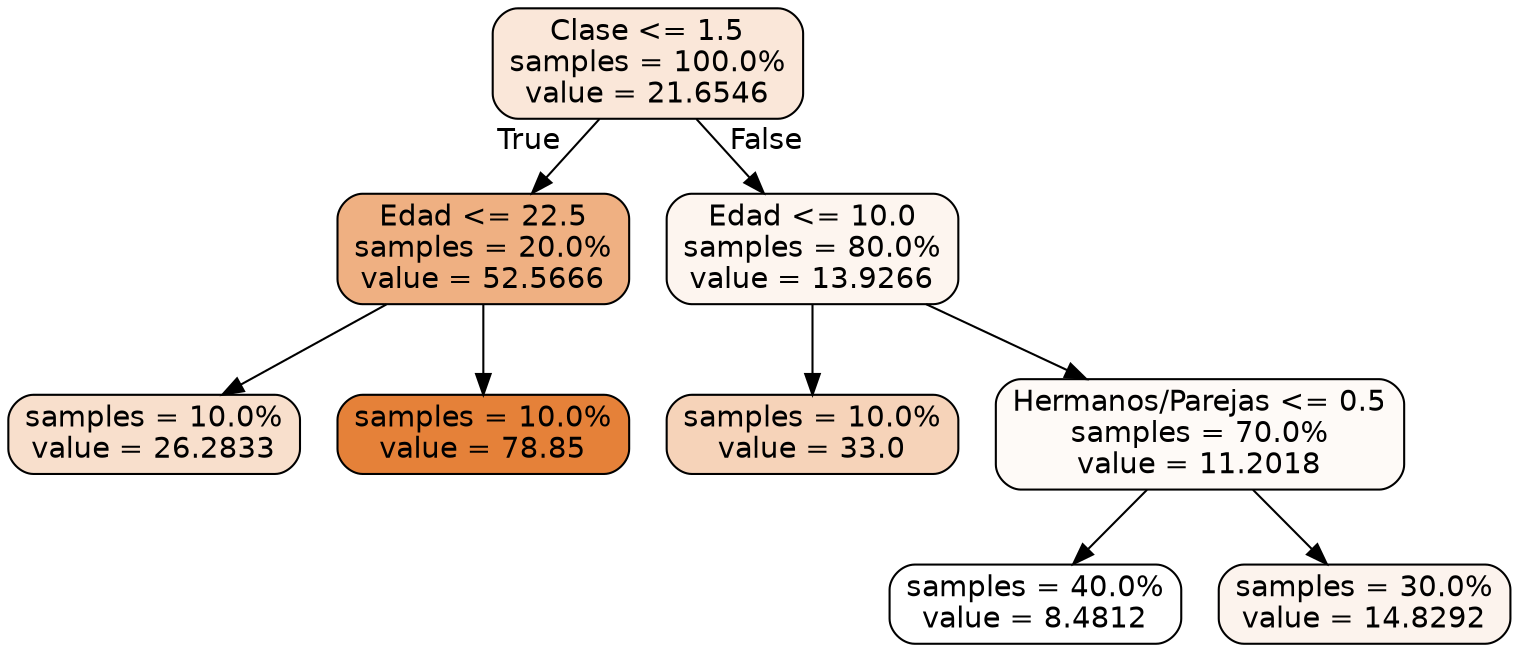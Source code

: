 digraph Tree {
node [shape=box, style="filled, rounded", color="black", fontname=helvetica] ;
edge [fontname=helvetica] ;
0 [label="Clase <= 1.5\nsamples = 100.0%\nvalue = 21.6546", fillcolor="#e5813930"] ;
1 [label="Edad <= 22.5\nsamples = 20.0%\nvalue = 52.5666", fillcolor="#e58139a0"] ;
0 -> 1 [labeldistance=2.5, labelangle=45, headlabel="True"] ;
2 [label="samples = 10.0%\nvalue = 26.2833", fillcolor="#e5813941"] ;
1 -> 2 ;
3 [label="samples = 10.0%\nvalue = 78.85", fillcolor="#e58139ff"] ;
1 -> 3 ;
4 [label="Edad <= 10.0\nsamples = 80.0%\nvalue = 13.9266", fillcolor="#e5813914"] ;
0 -> 4 [labeldistance=2.5, labelangle=-45, headlabel="False"] ;
5 [label="samples = 10.0%\nvalue = 33.0", fillcolor="#e5813959"] ;
4 -> 5 ;
6 [label="Hermanos/Parejas <= 0.5\nsamples = 70.0%\nvalue = 11.2018", fillcolor="#e581390a"] ;
4 -> 6 ;
7 [label="samples = 40.0%\nvalue = 8.4812", fillcolor="#e5813900"] ;
6 -> 7 ;
8 [label="samples = 30.0%\nvalue = 14.8292", fillcolor="#e5813917"] ;
6 -> 8 ;
}